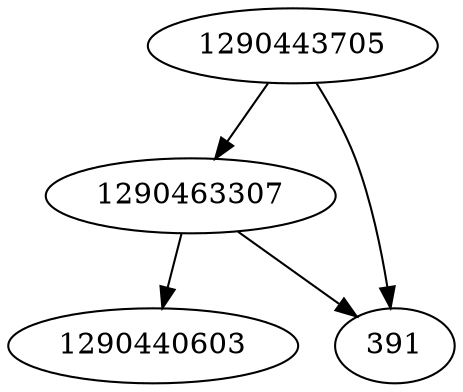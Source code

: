 strict digraph  {
1290443705;
1290463307;
1290440603;
391;
1290443705 -> 391;
1290443705 -> 1290463307;
1290463307 -> 391;
1290463307 -> 1290440603;
}
